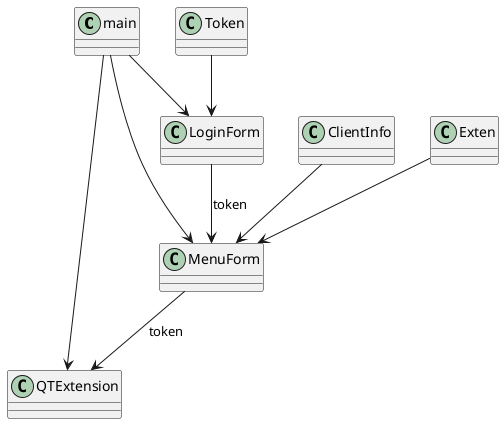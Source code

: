 @startuml
class main{
}
main --> LoginForm
main --> MenuForm
main --> QTExtension
Token --> LoginForm
ClientInfo --> MenuForm
LoginForm  --> MenuForm : token
MenuForm  --> QTExtension : token
Exten --> MenuForm
@enduml